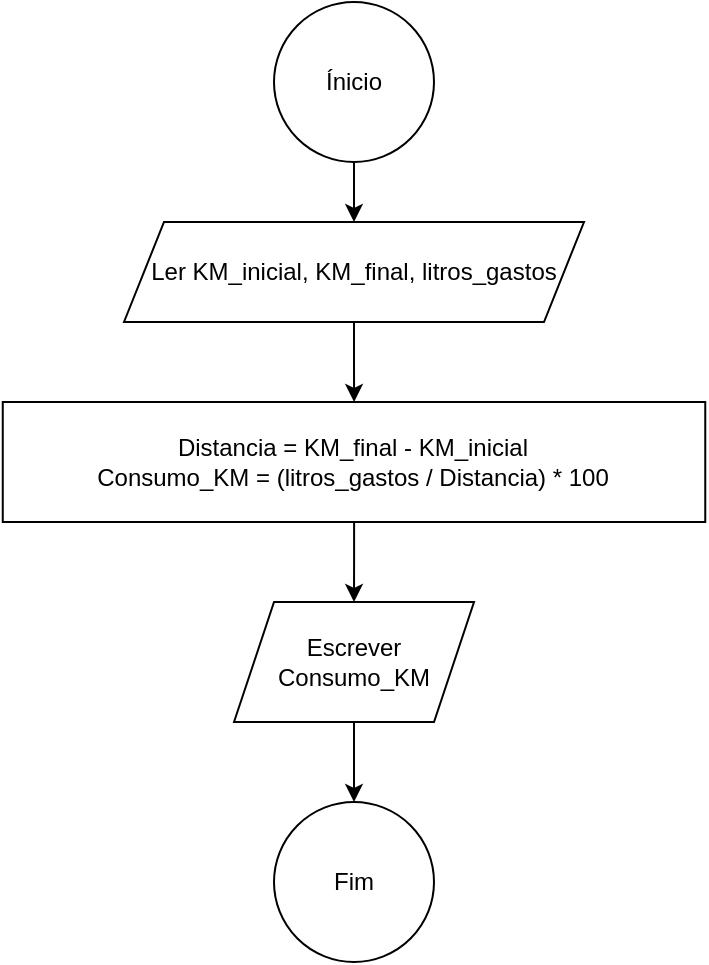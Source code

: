 <mxfile version="24.7.17">
  <diagram name="Página-1" id="Z4mrTOtNPYBhbMwCcj5X">
    <mxGraphModel dx="841" dy="478" grid="1" gridSize="10" guides="1" tooltips="1" connect="1" arrows="1" fold="1" page="1" pageScale="1" pageWidth="827" pageHeight="1169" math="0" shadow="0">
      <root>
        <mxCell id="0" />
        <mxCell id="1" parent="0" />
        <mxCell id="7dysvG6r1pBAgYWHEIjK-5" style="edgeStyle=orthogonalEdgeStyle;rounded=0;orthogonalLoop=1;jettySize=auto;html=1;entryX=0.5;entryY=0;entryDx=0;entryDy=0;" edge="1" parent="1" source="7dysvG6r1pBAgYWHEIjK-1" target="7dysvG6r1pBAgYWHEIjK-2">
          <mxGeometry relative="1" as="geometry" />
        </mxCell>
        <mxCell id="7dysvG6r1pBAgYWHEIjK-1" value="Ínicio" style="ellipse;whiteSpace=wrap;html=1;aspect=fixed;" vertex="1" parent="1">
          <mxGeometry x="360" y="80" width="80" height="80" as="geometry" />
        </mxCell>
        <mxCell id="7dysvG6r1pBAgYWHEIjK-6" style="edgeStyle=orthogonalEdgeStyle;rounded=0;orthogonalLoop=1;jettySize=auto;html=1;" edge="1" parent="1" source="7dysvG6r1pBAgYWHEIjK-2" target="7dysvG6r1pBAgYWHEIjK-3">
          <mxGeometry relative="1" as="geometry" />
        </mxCell>
        <mxCell id="7dysvG6r1pBAgYWHEIjK-2" value="Ler KM_inicial, KM_final, litros_gastos" style="shape=parallelogram;perimeter=parallelogramPerimeter;whiteSpace=wrap;html=1;fixedSize=1;" vertex="1" parent="1">
          <mxGeometry x="285" y="190" width="230" height="50" as="geometry" />
        </mxCell>
        <mxCell id="7dysvG6r1pBAgYWHEIjK-12" style="edgeStyle=orthogonalEdgeStyle;rounded=0;orthogonalLoop=1;jettySize=auto;html=1;" edge="1" parent="1" source="7dysvG6r1pBAgYWHEIjK-3" target="7dysvG6r1pBAgYWHEIjK-11">
          <mxGeometry relative="1" as="geometry" />
        </mxCell>
        <mxCell id="7dysvG6r1pBAgYWHEIjK-3" value="Distancia = KM_final - KM_inicial&lt;div&gt;Consumo_KM = (litros_gastos / Distancia) * 100&lt;/div&gt;" style="rounded=0;whiteSpace=wrap;html=1;" vertex="1" parent="1">
          <mxGeometry x="224.38" y="280" width="351.25" height="60" as="geometry" />
        </mxCell>
        <mxCell id="7dysvG6r1pBAgYWHEIjK-9" value="Fim" style="ellipse;whiteSpace=wrap;html=1;aspect=fixed;" vertex="1" parent="1">
          <mxGeometry x="360" y="480" width="80" height="80" as="geometry" />
        </mxCell>
        <mxCell id="7dysvG6r1pBAgYWHEIjK-13" style="edgeStyle=orthogonalEdgeStyle;rounded=0;orthogonalLoop=1;jettySize=auto;html=1;entryX=0.5;entryY=0;entryDx=0;entryDy=0;" edge="1" parent="1" source="7dysvG6r1pBAgYWHEIjK-11" target="7dysvG6r1pBAgYWHEIjK-9">
          <mxGeometry relative="1" as="geometry" />
        </mxCell>
        <mxCell id="7dysvG6r1pBAgYWHEIjK-11" value="Escrever Consumo_KM" style="shape=parallelogram;perimeter=parallelogramPerimeter;whiteSpace=wrap;html=1;fixedSize=1;" vertex="1" parent="1">
          <mxGeometry x="340.01" y="380" width="120" height="60" as="geometry" />
        </mxCell>
      </root>
    </mxGraphModel>
  </diagram>
</mxfile>
